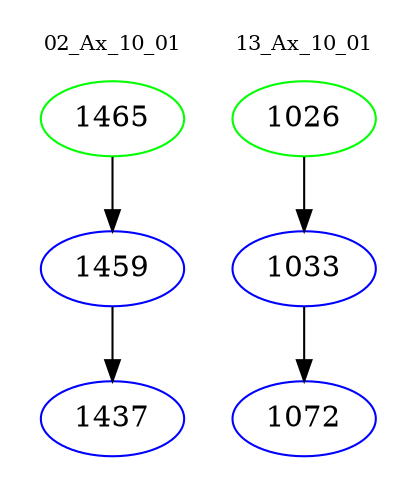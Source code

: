 digraph{
subgraph cluster_0 {
color = white
label = "02_Ax_10_01";
fontsize=10;
T0_1465 [label="1465", color="green"]
T0_1465 -> T0_1459 [color="black"]
T0_1459 [label="1459", color="blue"]
T0_1459 -> T0_1437 [color="black"]
T0_1437 [label="1437", color="blue"]
}
subgraph cluster_1 {
color = white
label = "13_Ax_10_01";
fontsize=10;
T1_1026 [label="1026", color="green"]
T1_1026 -> T1_1033 [color="black"]
T1_1033 [label="1033", color="blue"]
T1_1033 -> T1_1072 [color="black"]
T1_1072 [label="1072", color="blue"]
}
}
